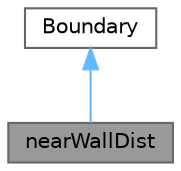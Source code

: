 digraph "nearWallDist"
{
 // LATEX_PDF_SIZE
  bgcolor="transparent";
  edge [fontname=Helvetica,fontsize=10,labelfontname=Helvetica,labelfontsize=10];
  node [fontname=Helvetica,fontsize=10,shape=box,height=0.2,width=0.4];
  Node1 [id="Node000001",label="nearWallDist",height=0.2,width=0.4,color="gray40", fillcolor="grey60", style="filled", fontcolor="black",tooltip="Distance calculation for cells with face on a wall. Searches pointNeighbours to find closest."];
  Node2 -> Node1 [id="edge1_Node000001_Node000002",dir="back",color="steelblue1",style="solid",tooltip=" "];
  Node2 [id="Node000002",label="Boundary",height=0.2,width=0.4,color="gray40", fillcolor="white", style="filled",tooltip=" "];
}

